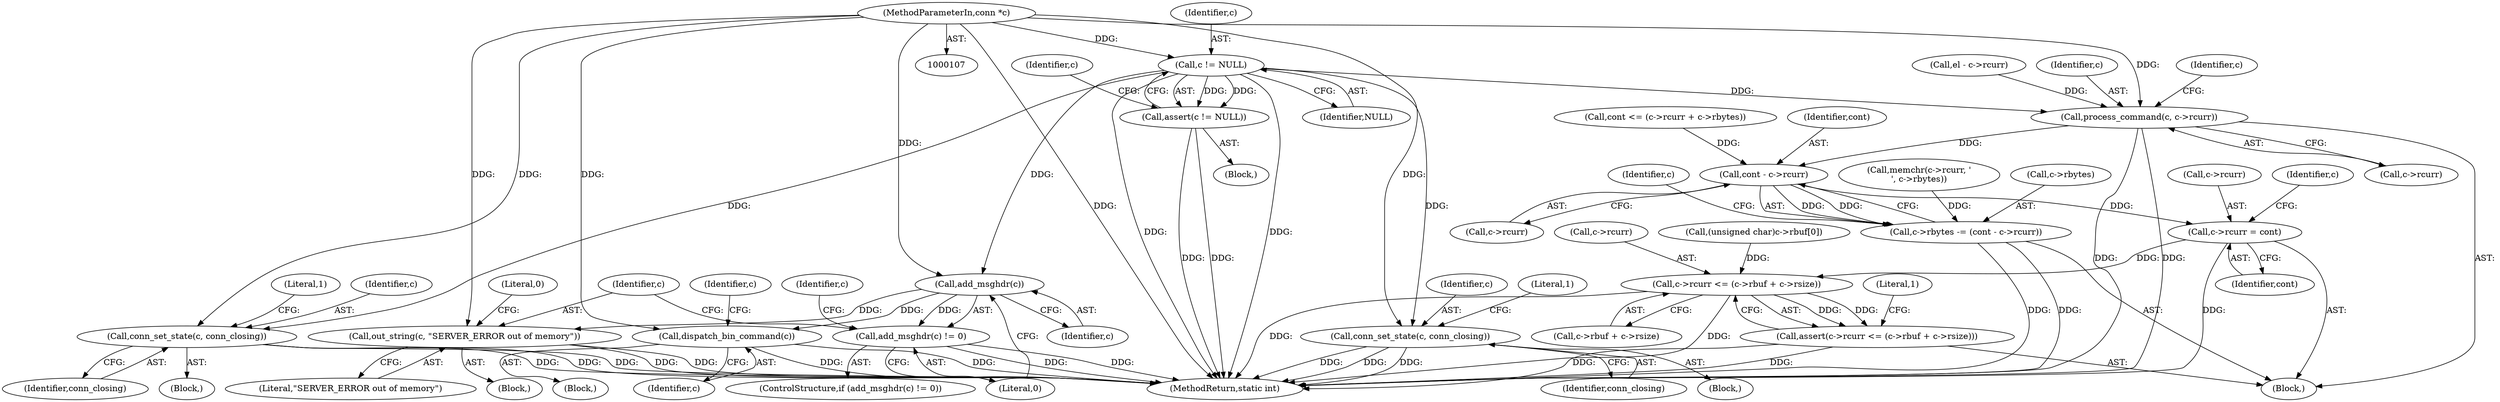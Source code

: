 digraph "0_memcached_75cc83685e103bc8ba380a57468c8f04413033f9@pointer" {
"1000111" [label="(Call,c != NULL)"];
"1000108" [label="(MethodParameterIn,conn *c)"];
"1000110" [label="(Call,assert(c != NULL))"];
"1000382" [label="(Call,conn_set_state(c, conn_closing))"];
"1000405" [label="(Call,add_msghdr(c))"];
"1000404" [label="(Call,add_msghdr(c) != 0)"];
"1000409" [label="(Call,out_string(c, \"SERVER_ERROR out of memory\"))"];
"1000452" [label="(Call,dispatch_bin_command(c))"];
"1000526" [label="(Call,conn_set_state(c, conn_closing))"];
"1000570" [label="(Call,process_command(c, c->rcurr))"];
"1000579" [label="(Call,cont - c->rcurr)"];
"1000575" [label="(Call,c->rbytes -= (cont - c->rcurr))"];
"1000584" [label="(Call,c->rcurr = cont)"];
"1000590" [label="(Call,c->rcurr <= (c->rbuf + c->rsize))"];
"1000589" [label="(Call,assert(c->rcurr <= (c->rbuf + c->rsize)))"];
"1000603" [label="(MethodReturn,static int)"];
"1000382" [label="(Call,conn_set_state(c, conn_closing))"];
"1000570" [label="(Call,process_command(c, c->rcurr))"];
"1000403" [label="(ControlStructure,if (add_msghdr(c) != 0))"];
"1000589" [label="(Call,assert(c->rcurr <= (c->rbuf + c->rsize)))"];
"1000111" [label="(Call,c != NULL)"];
"1000528" [label="(Identifier,conn_closing)"];
"1000384" [label="(Identifier,conn_closing)"];
"1000590" [label="(Call,c->rcurr <= (c->rbuf + c->rsize))"];
"1000413" [label="(Literal,0)"];
"1000484" [label="(Call,memchr(c->rcurr, '\n', c->rbytes))"];
"1000108" [label="(MethodParameterIn,conn *c)"];
"1000406" [label="(Identifier,c)"];
"1000416" [label="(Identifier,c)"];
"1000109" [label="(Block,)"];
"1000584" [label="(Call,c->rcurr = cont)"];
"1000577" [label="(Identifier,c)"];
"1000541" [label="(Call,el - c->rcurr)"];
"1000525" [label="(Block,)"];
"1000383" [label="(Identifier,c)"];
"1000456" [label="(Identifier,c)"];
"1000407" [label="(Literal,0)"];
"1000602" [label="(Literal,1)"];
"1000527" [label="(Identifier,c)"];
"1000585" [label="(Call,c->rcurr)"];
"1000471" [label="(Block,)"];
"1000571" [label="(Identifier,c)"];
"1000530" [label="(Literal,1)"];
"1000576" [label="(Call,c->rbytes)"];
"1000410" [label="(Identifier,c)"];
"1000110" [label="(Call,assert(c != NULL))"];
"1000366" [label="(Block,)"];
"1000572" [label="(Call,c->rcurr)"];
"1000411" [label="(Literal,\"SERVER_ERROR out of memory\")"];
"1000404" [label="(Call,add_msghdr(c) != 0)"];
"1000113" [label="(Identifier,NULL)"];
"1000588" [label="(Identifier,cont)"];
"1000112" [label="(Identifier,c)"];
"1000575" [label="(Call,c->rbytes -= (cont - c->rcurr))"];
"1000408" [label="(Block,)"];
"1000592" [label="(Identifier,c)"];
"1000147" [label="(Call,(unsigned char)c->rbuf[0])"];
"1000452" [label="(Call,dispatch_bin_command(c))"];
"1000526" [label="(Call,conn_set_state(c, conn_closing))"];
"1000453" [label="(Identifier,c)"];
"1000581" [label="(Call,c->rcurr)"];
"1000409" [label="(Call,out_string(c, \"SERVER_ERROR out of memory\"))"];
"1000561" [label="(Call,cont <= (c->rcurr + c->rbytes))"];
"1000207" [label="(Block,)"];
"1000586" [label="(Identifier,c)"];
"1000591" [label="(Call,c->rcurr)"];
"1000594" [label="(Call,c->rbuf + c->rsize)"];
"1000580" [label="(Identifier,cont)"];
"1000579" [label="(Call,cont - c->rcurr)"];
"1000387" [label="(Literal,1)"];
"1000117" [label="(Identifier,c)"];
"1000405" [label="(Call,add_msghdr(c))"];
"1000111" -> "1000110"  [label="AST: "];
"1000111" -> "1000113"  [label="CFG: "];
"1000112" -> "1000111"  [label="AST: "];
"1000113" -> "1000111"  [label="AST: "];
"1000110" -> "1000111"  [label="CFG: "];
"1000111" -> "1000603"  [label="DDG: "];
"1000111" -> "1000603"  [label="DDG: "];
"1000111" -> "1000110"  [label="DDG: "];
"1000111" -> "1000110"  [label="DDG: "];
"1000108" -> "1000111"  [label="DDG: "];
"1000111" -> "1000382"  [label="DDG: "];
"1000111" -> "1000405"  [label="DDG: "];
"1000111" -> "1000526"  [label="DDG: "];
"1000111" -> "1000570"  [label="DDG: "];
"1000108" -> "1000107"  [label="AST: "];
"1000108" -> "1000603"  [label="DDG: "];
"1000108" -> "1000382"  [label="DDG: "];
"1000108" -> "1000405"  [label="DDG: "];
"1000108" -> "1000409"  [label="DDG: "];
"1000108" -> "1000452"  [label="DDG: "];
"1000108" -> "1000526"  [label="DDG: "];
"1000108" -> "1000570"  [label="DDG: "];
"1000110" -> "1000109"  [label="AST: "];
"1000117" -> "1000110"  [label="CFG: "];
"1000110" -> "1000603"  [label="DDG: "];
"1000110" -> "1000603"  [label="DDG: "];
"1000382" -> "1000366"  [label="AST: "];
"1000382" -> "1000384"  [label="CFG: "];
"1000383" -> "1000382"  [label="AST: "];
"1000384" -> "1000382"  [label="AST: "];
"1000387" -> "1000382"  [label="CFG: "];
"1000382" -> "1000603"  [label="DDG: "];
"1000382" -> "1000603"  [label="DDG: "];
"1000382" -> "1000603"  [label="DDG: "];
"1000405" -> "1000404"  [label="AST: "];
"1000405" -> "1000406"  [label="CFG: "];
"1000406" -> "1000405"  [label="AST: "];
"1000407" -> "1000405"  [label="CFG: "];
"1000405" -> "1000404"  [label="DDG: "];
"1000405" -> "1000409"  [label="DDG: "];
"1000405" -> "1000452"  [label="DDG: "];
"1000404" -> "1000403"  [label="AST: "];
"1000404" -> "1000407"  [label="CFG: "];
"1000407" -> "1000404"  [label="AST: "];
"1000410" -> "1000404"  [label="CFG: "];
"1000416" -> "1000404"  [label="CFG: "];
"1000404" -> "1000603"  [label="DDG: "];
"1000404" -> "1000603"  [label="DDG: "];
"1000409" -> "1000408"  [label="AST: "];
"1000409" -> "1000411"  [label="CFG: "];
"1000410" -> "1000409"  [label="AST: "];
"1000411" -> "1000409"  [label="AST: "];
"1000413" -> "1000409"  [label="CFG: "];
"1000409" -> "1000603"  [label="DDG: "];
"1000409" -> "1000603"  [label="DDG: "];
"1000452" -> "1000207"  [label="AST: "];
"1000452" -> "1000453"  [label="CFG: "];
"1000453" -> "1000452"  [label="AST: "];
"1000456" -> "1000452"  [label="CFG: "];
"1000452" -> "1000603"  [label="DDG: "];
"1000452" -> "1000603"  [label="DDG: "];
"1000526" -> "1000525"  [label="AST: "];
"1000526" -> "1000528"  [label="CFG: "];
"1000527" -> "1000526"  [label="AST: "];
"1000528" -> "1000526"  [label="AST: "];
"1000530" -> "1000526"  [label="CFG: "];
"1000526" -> "1000603"  [label="DDG: "];
"1000526" -> "1000603"  [label="DDG: "];
"1000526" -> "1000603"  [label="DDG: "];
"1000570" -> "1000471"  [label="AST: "];
"1000570" -> "1000572"  [label="CFG: "];
"1000571" -> "1000570"  [label="AST: "];
"1000572" -> "1000570"  [label="AST: "];
"1000577" -> "1000570"  [label="CFG: "];
"1000570" -> "1000603"  [label="DDG: "];
"1000570" -> "1000603"  [label="DDG: "];
"1000541" -> "1000570"  [label="DDG: "];
"1000570" -> "1000579"  [label="DDG: "];
"1000579" -> "1000575"  [label="AST: "];
"1000579" -> "1000581"  [label="CFG: "];
"1000580" -> "1000579"  [label="AST: "];
"1000581" -> "1000579"  [label="AST: "];
"1000575" -> "1000579"  [label="CFG: "];
"1000579" -> "1000575"  [label="DDG: "];
"1000579" -> "1000575"  [label="DDG: "];
"1000561" -> "1000579"  [label="DDG: "];
"1000579" -> "1000584"  [label="DDG: "];
"1000575" -> "1000471"  [label="AST: "];
"1000576" -> "1000575"  [label="AST: "];
"1000586" -> "1000575"  [label="CFG: "];
"1000575" -> "1000603"  [label="DDG: "];
"1000575" -> "1000603"  [label="DDG: "];
"1000484" -> "1000575"  [label="DDG: "];
"1000584" -> "1000471"  [label="AST: "];
"1000584" -> "1000588"  [label="CFG: "];
"1000585" -> "1000584"  [label="AST: "];
"1000588" -> "1000584"  [label="AST: "];
"1000592" -> "1000584"  [label="CFG: "];
"1000584" -> "1000603"  [label="DDG: "];
"1000584" -> "1000590"  [label="DDG: "];
"1000590" -> "1000589"  [label="AST: "];
"1000590" -> "1000594"  [label="CFG: "];
"1000591" -> "1000590"  [label="AST: "];
"1000594" -> "1000590"  [label="AST: "];
"1000589" -> "1000590"  [label="CFG: "];
"1000590" -> "1000603"  [label="DDG: "];
"1000590" -> "1000603"  [label="DDG: "];
"1000590" -> "1000589"  [label="DDG: "];
"1000590" -> "1000589"  [label="DDG: "];
"1000147" -> "1000590"  [label="DDG: "];
"1000589" -> "1000471"  [label="AST: "];
"1000602" -> "1000589"  [label="CFG: "];
"1000589" -> "1000603"  [label="DDG: "];
"1000589" -> "1000603"  [label="DDG: "];
}
